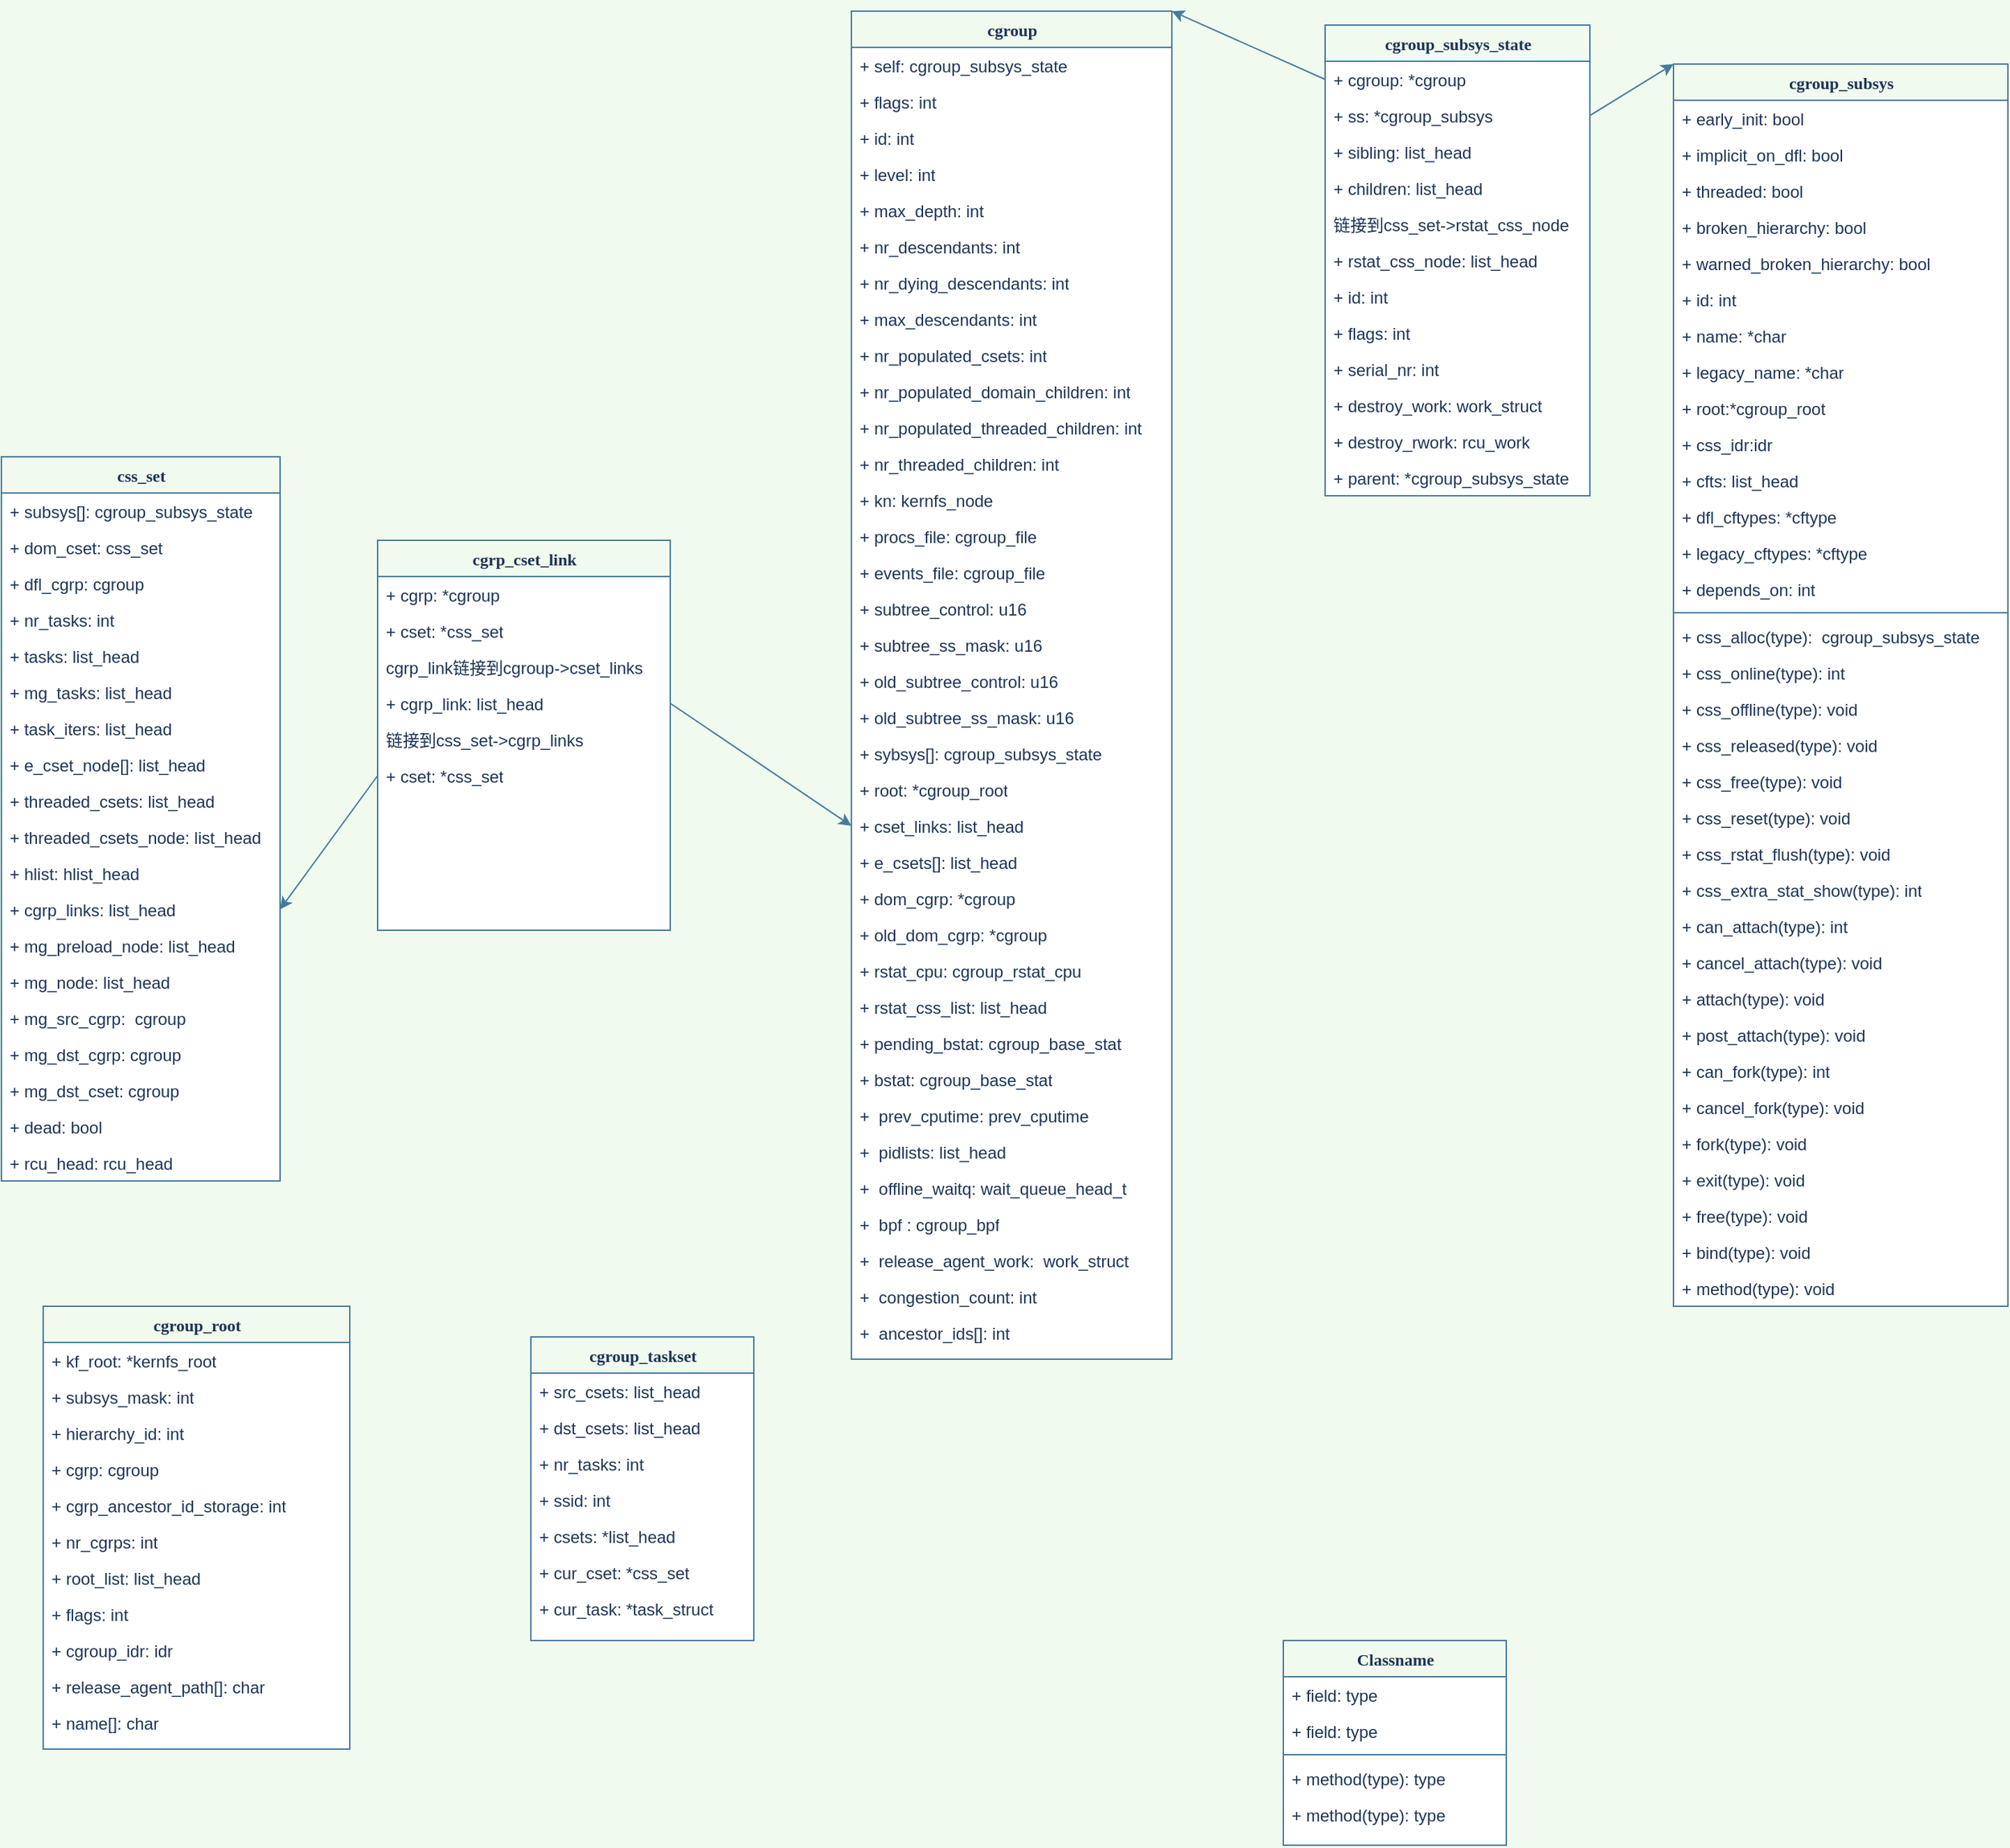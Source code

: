 <mxfile version="14.4.3" type="device"><diagram name="cgroups" id="9f46799a-70d6-7492-0946-bef42562c5a5"><mxGraphModel dx="1024" dy="1952" grid="1" gridSize="10" guides="1" tooltips="1" connect="1" arrows="1" fold="1" page="1" pageScale="1" pageWidth="1100" pageHeight="850" background="#F1FAEE" math="0" shadow="0"><root><mxCell id="0"/><mxCell id="1" parent="0"/><mxCell id="78961159f06e98e8-17" value="css_set" style="swimlane;html=1;fontStyle=1;align=center;verticalAlign=top;childLayout=stackLayout;horizontal=1;startSize=26;horizontalStack=0;resizeParent=1;resizeLast=0;collapsible=1;marginBottom=0;swimlaneFillColor=#ffffff;rounded=0;shadow=0;comic=0;labelBackgroundColor=none;strokeWidth=1;fillColor=none;fontFamily=Verdana;fontSize=12;strokeColor=#457B9D;fontColor=#1D3557;" parent="1" vertex="1"><mxGeometry x="70" y="-240" width="200" height="520" as="geometry"/></mxCell><mxCell id="78961159f06e98e8-21" value="+ subsys[]:&amp;nbsp;cgroup_subsys_state" style="text;html=1;strokeColor=none;fillColor=none;align=left;verticalAlign=top;spacingLeft=4;spacingRight=4;whiteSpace=wrap;overflow=hidden;rotatable=0;points=[[0,0.5],[1,0.5]];portConstraint=eastwest;fontColor=#1D3557;" parent="78961159f06e98e8-17" vertex="1"><mxGeometry y="26" width="200" height="26" as="geometry"/></mxCell><mxCell id="78961159f06e98e8-23" value="+ dom_cset:&amp;nbsp;css_set" style="text;html=1;strokeColor=none;fillColor=none;align=left;verticalAlign=top;spacingLeft=4;spacingRight=4;whiteSpace=wrap;overflow=hidden;rotatable=0;points=[[0,0.5],[1,0.5]];portConstraint=eastwest;fontColor=#1D3557;" parent="78961159f06e98e8-17" vertex="1"><mxGeometry y="52" width="200" height="26" as="geometry"/></mxCell><mxCell id="78961159f06e98e8-25" value="+ dfl_cgrp: cgroup" style="text;html=1;strokeColor=none;fillColor=none;align=left;verticalAlign=top;spacingLeft=4;spacingRight=4;whiteSpace=wrap;overflow=hidden;rotatable=0;points=[[0,0.5],[1,0.5]];portConstraint=eastwest;fontColor=#1D3557;" parent="78961159f06e98e8-17" vertex="1"><mxGeometry y="78" width="200" height="26" as="geometry"/></mxCell><mxCell id="78961159f06e98e8-26" value="+ nr_tasks: int" style="text;html=1;strokeColor=none;fillColor=none;align=left;verticalAlign=top;spacingLeft=4;spacingRight=4;whiteSpace=wrap;overflow=hidden;rotatable=0;points=[[0,0.5],[1,0.5]];portConstraint=eastwest;fontColor=#1D3557;" parent="78961159f06e98e8-17" vertex="1"><mxGeometry y="104" width="200" height="26" as="geometry"/></mxCell><mxCell id="78961159f06e98e8-24" value="+ tasks:&amp;nbsp;list_head" style="text;html=1;strokeColor=none;fillColor=none;align=left;verticalAlign=top;spacingLeft=4;spacingRight=4;whiteSpace=wrap;overflow=hidden;rotatable=0;points=[[0,0.5],[1,0.5]];portConstraint=eastwest;fontColor=#1D3557;" parent="78961159f06e98e8-17" vertex="1"><mxGeometry y="130" width="200" height="26" as="geometry"/></mxCell><mxCell id="POQ8blUNacVQ3_q20IoN-5" value="+ mg_tasks: list_head" style="text;html=1;strokeColor=none;fillColor=none;align=left;verticalAlign=top;spacingLeft=4;spacingRight=4;whiteSpace=wrap;overflow=hidden;rotatable=0;points=[[0,0.5],[1,0.5]];portConstraint=eastwest;fontColor=#1D3557;" parent="78961159f06e98e8-17" vertex="1"><mxGeometry y="156" width="200" height="26" as="geometry"/></mxCell><mxCell id="POQ8blUNacVQ3_q20IoN-6" value="+ task_iters: list_head" style="text;html=1;strokeColor=none;fillColor=none;align=left;verticalAlign=top;spacingLeft=4;spacingRight=4;whiteSpace=wrap;overflow=hidden;rotatable=0;points=[[0,0.5],[1,0.5]];portConstraint=eastwest;fontColor=#1D3557;" parent="78961159f06e98e8-17" vertex="1"><mxGeometry y="182" width="200" height="26" as="geometry"/></mxCell><mxCell id="POQ8blUNacVQ3_q20IoN-7" value="+ e_cset_node[]: list_head" style="text;html=1;strokeColor=none;fillColor=none;align=left;verticalAlign=top;spacingLeft=4;spacingRight=4;whiteSpace=wrap;overflow=hidden;rotatable=0;points=[[0,0.5],[1,0.5]];portConstraint=eastwest;fontColor=#1D3557;" parent="78961159f06e98e8-17" vertex="1"><mxGeometry y="208" width="200" height="26" as="geometry"/></mxCell><mxCell id="POQ8blUNacVQ3_q20IoN-8" value="+ threaded_csets: list_head" style="text;html=1;strokeColor=none;fillColor=none;align=left;verticalAlign=top;spacingLeft=4;spacingRight=4;whiteSpace=wrap;overflow=hidden;rotatable=0;points=[[0,0.5],[1,0.5]];portConstraint=eastwest;fontColor=#1D3557;" parent="78961159f06e98e8-17" vertex="1"><mxGeometry y="234" width="200" height="26" as="geometry"/></mxCell><mxCell id="POQ8blUNacVQ3_q20IoN-9" value="+ threaded_csets_node: list_head" style="text;html=1;strokeColor=none;fillColor=none;align=left;verticalAlign=top;spacingLeft=4;spacingRight=4;whiteSpace=wrap;overflow=hidden;rotatable=0;points=[[0,0.5],[1,0.5]];portConstraint=eastwest;fontColor=#1D3557;" parent="78961159f06e98e8-17" vertex="1"><mxGeometry y="260" width="200" height="26" as="geometry"/></mxCell><mxCell id="POQ8blUNacVQ3_q20IoN-10" value="+ hlist: hlist_head" style="text;html=1;strokeColor=none;fillColor=none;align=left;verticalAlign=top;spacingLeft=4;spacingRight=4;whiteSpace=wrap;overflow=hidden;rotatable=0;points=[[0,0.5],[1,0.5]];portConstraint=eastwest;fontColor=#1D3557;" parent="78961159f06e98e8-17" vertex="1"><mxGeometry y="286" width="200" height="26" as="geometry"/></mxCell><mxCell id="POQ8blUNacVQ3_q20IoN-11" value="+ cgrp_links: list_head" style="text;html=1;strokeColor=none;fillColor=none;align=left;verticalAlign=top;spacingLeft=4;spacingRight=4;whiteSpace=wrap;overflow=hidden;rotatable=0;points=[[0,0.5],[1,0.5]];portConstraint=eastwest;fontColor=#1D3557;" parent="78961159f06e98e8-17" vertex="1"><mxGeometry y="312" width="200" height="26" as="geometry"/></mxCell><mxCell id="POQ8blUNacVQ3_q20IoN-12" value="+ mg_preload_node: list_head" style="text;html=1;strokeColor=none;fillColor=none;align=left;verticalAlign=top;spacingLeft=4;spacingRight=4;whiteSpace=wrap;overflow=hidden;rotatable=0;points=[[0,0.5],[1,0.5]];portConstraint=eastwest;fontColor=#1D3557;" parent="78961159f06e98e8-17" vertex="1"><mxGeometry y="338" width="200" height="26" as="geometry"/></mxCell><mxCell id="POQ8blUNacVQ3_q20IoN-13" value="+ mg_node: list_head" style="text;html=1;strokeColor=none;fillColor=none;align=left;verticalAlign=top;spacingLeft=4;spacingRight=4;whiteSpace=wrap;overflow=hidden;rotatable=0;points=[[0,0.5],[1,0.5]];portConstraint=eastwest;fontColor=#1D3557;" parent="78961159f06e98e8-17" vertex="1"><mxGeometry y="364" width="200" height="26" as="geometry"/></mxCell><mxCell id="POQ8blUNacVQ3_q20IoN-14" value="+ mg_src_cgrp:&amp;nbsp; cgroup" style="text;html=1;strokeColor=none;fillColor=none;align=left;verticalAlign=top;spacingLeft=4;spacingRight=4;whiteSpace=wrap;overflow=hidden;rotatable=0;points=[[0,0.5],[1,0.5]];portConstraint=eastwest;fontColor=#1D3557;" parent="78961159f06e98e8-17" vertex="1"><mxGeometry y="390" width="200" height="26" as="geometry"/></mxCell><mxCell id="POQ8blUNacVQ3_q20IoN-15" value="+ mg_dst_cgrp: cgroup" style="text;html=1;strokeColor=none;fillColor=none;align=left;verticalAlign=top;spacingLeft=4;spacingRight=4;whiteSpace=wrap;overflow=hidden;rotatable=0;points=[[0,0.5],[1,0.5]];portConstraint=eastwest;fontColor=#1D3557;" parent="78961159f06e98e8-17" vertex="1"><mxGeometry y="416" width="200" height="26" as="geometry"/></mxCell><mxCell id="POQ8blUNacVQ3_q20IoN-16" value="+ mg_dst_cset: cgroup" style="text;html=1;strokeColor=none;fillColor=none;align=left;verticalAlign=top;spacingLeft=4;spacingRight=4;whiteSpace=wrap;overflow=hidden;rotatable=0;points=[[0,0.5],[1,0.5]];portConstraint=eastwest;fontColor=#1D3557;" parent="78961159f06e98e8-17" vertex="1"><mxGeometry y="442" width="200" height="26" as="geometry"/></mxCell><mxCell id="POQ8blUNacVQ3_q20IoN-17" value="+ dead: bool" style="text;html=1;strokeColor=none;fillColor=none;align=left;verticalAlign=top;spacingLeft=4;spacingRight=4;whiteSpace=wrap;overflow=hidden;rotatable=0;points=[[0,0.5],[1,0.5]];portConstraint=eastwest;fontColor=#1D3557;" parent="78961159f06e98e8-17" vertex="1"><mxGeometry y="468" width="200" height="26" as="geometry"/></mxCell><mxCell id="POQ8blUNacVQ3_q20IoN-18" value="+ rcu_head: rcu_head" style="text;html=1;strokeColor=none;fillColor=none;align=left;verticalAlign=top;spacingLeft=4;spacingRight=4;whiteSpace=wrap;overflow=hidden;rotatable=0;points=[[0,0.5],[1,0.5]];portConstraint=eastwest;fontColor=#1D3557;" parent="78961159f06e98e8-17" vertex="1"><mxGeometry y="494" width="200" height="26" as="geometry"/></mxCell><mxCell id="78961159f06e98e8-30" value="cgroup_subsys_state" style="swimlane;html=1;fontStyle=1;align=center;verticalAlign=top;childLayout=stackLayout;horizontal=1;startSize=26;horizontalStack=0;resizeParent=1;resizeLast=0;collapsible=1;marginBottom=0;swimlaneFillColor=#ffffff;rounded=0;shadow=0;comic=0;labelBackgroundColor=none;strokeWidth=1;fillColor=none;fontFamily=Verdana;fontSize=12;strokeColor=#457B9D;fontColor=#1D3557;" parent="1" vertex="1"><mxGeometry x="1020" y="-550" width="190" height="338" as="geometry"/></mxCell><mxCell id="78961159f06e98e8-31" value="+ cgroup: *cgroup" style="text;html=1;strokeColor=none;fillColor=none;align=left;verticalAlign=top;spacingLeft=4;spacingRight=4;whiteSpace=wrap;overflow=hidden;rotatable=0;points=[[0,0.5],[1,0.5]];portConstraint=eastwest;fontColor=#1D3557;" parent="78961159f06e98e8-30" vertex="1"><mxGeometry y="26" width="190" height="26" as="geometry"/></mxCell><mxCell id="78961159f06e98e8-32" value="+ ss: *cgroup_subsys" style="text;html=1;strokeColor=none;fillColor=none;align=left;verticalAlign=top;spacingLeft=4;spacingRight=4;whiteSpace=wrap;overflow=hidden;rotatable=0;points=[[0,0.5],[1,0.5]];portConstraint=eastwest;fontColor=#1D3557;" parent="78961159f06e98e8-30" vertex="1"><mxGeometry y="52" width="190" height="26" as="geometry"/></mxCell><mxCell id="78961159f06e98e8-33" value="+ sibling: list_head" style="text;html=1;strokeColor=none;fillColor=none;align=left;verticalAlign=top;spacingLeft=4;spacingRight=4;whiteSpace=wrap;overflow=hidden;rotatable=0;points=[[0,0.5],[1,0.5]];portConstraint=eastwest;fontColor=#1D3557;" parent="78961159f06e98e8-30" vertex="1"><mxGeometry y="78" width="190" height="26" as="geometry"/></mxCell><mxCell id="78961159f06e98e8-34" value="+ children: list_head" style="text;html=1;strokeColor=none;fillColor=none;align=left;verticalAlign=top;spacingLeft=4;spacingRight=4;whiteSpace=wrap;overflow=hidden;rotatable=0;points=[[0,0.5],[1,0.5]];portConstraint=eastwest;fontColor=#1D3557;" parent="78961159f06e98e8-30" vertex="1"><mxGeometry y="104" width="190" height="26" as="geometry"/></mxCell><mxCell id="fDhlZlQKcoUXKdrNizCR-11" value="链接到css_set-&amp;gt;rstat_css_node" style="text;html=1;strokeColor=none;fillColor=none;align=left;verticalAlign=top;spacingLeft=4;spacingRight=4;whiteSpace=wrap;overflow=hidden;rotatable=0;points=[[0,0.5],[1,0.5]];portConstraint=eastwest;fontColor=#1D3557;" parent="78961159f06e98e8-30" vertex="1"><mxGeometry y="130" width="190" height="26" as="geometry"/></mxCell><mxCell id="78961159f06e98e8-36" value="+ rstat_css_node: list_head" style="text;html=1;strokeColor=none;fillColor=none;align=left;verticalAlign=top;spacingLeft=4;spacingRight=4;whiteSpace=wrap;overflow=hidden;rotatable=0;points=[[0,0.5],[1,0.5]];portConstraint=eastwest;fontColor=#1D3557;" parent="78961159f06e98e8-30" vertex="1"><mxGeometry y="156" width="190" height="26" as="geometry"/></mxCell><mxCell id="78961159f06e98e8-37" value="+ id: int" style="text;html=1;strokeColor=none;fillColor=none;align=left;verticalAlign=top;spacingLeft=4;spacingRight=4;whiteSpace=wrap;overflow=hidden;rotatable=0;points=[[0,0.5],[1,0.5]];portConstraint=eastwest;fontColor=#1D3557;" parent="78961159f06e98e8-30" vertex="1"><mxGeometry y="182" width="190" height="26" as="geometry"/></mxCell><mxCell id="POQ8blUNacVQ3_q20IoN-24" value="+ flags: int" style="text;html=1;strokeColor=none;fillColor=none;align=left;verticalAlign=top;spacingLeft=4;spacingRight=4;whiteSpace=wrap;overflow=hidden;rotatable=0;points=[[0,0.5],[1,0.5]];portConstraint=eastwest;fontColor=#1D3557;" parent="78961159f06e98e8-30" vertex="1"><mxGeometry y="208" width="190" height="26" as="geometry"/></mxCell><mxCell id="POQ8blUNacVQ3_q20IoN-25" value="+ serial_nr: int" style="text;html=1;strokeColor=none;fillColor=none;align=left;verticalAlign=top;spacingLeft=4;spacingRight=4;whiteSpace=wrap;overflow=hidden;rotatable=0;points=[[0,0.5],[1,0.5]];portConstraint=eastwest;fontColor=#1D3557;" parent="78961159f06e98e8-30" vertex="1"><mxGeometry y="234" width="190" height="26" as="geometry"/></mxCell><mxCell id="POQ8blUNacVQ3_q20IoN-26" value="+ destroy_work: work_struct" style="text;html=1;strokeColor=none;fillColor=none;align=left;verticalAlign=top;spacingLeft=4;spacingRight=4;whiteSpace=wrap;overflow=hidden;rotatable=0;points=[[0,0.5],[1,0.5]];portConstraint=eastwest;fontColor=#1D3557;" parent="78961159f06e98e8-30" vertex="1"><mxGeometry y="260" width="190" height="26" as="geometry"/></mxCell><mxCell id="POQ8blUNacVQ3_q20IoN-27" value="+ destroy_rwork:&amp;nbsp;rcu_work" style="text;html=1;strokeColor=none;fillColor=none;align=left;verticalAlign=top;spacingLeft=4;spacingRight=4;whiteSpace=wrap;overflow=hidden;rotatable=0;points=[[0,0.5],[1,0.5]];portConstraint=eastwest;fontColor=#1D3557;" parent="78961159f06e98e8-30" vertex="1"><mxGeometry y="286" width="190" height="26" as="geometry"/></mxCell><mxCell id="POQ8blUNacVQ3_q20IoN-28" value="+ parent: *cgroup_subsys_state" style="text;html=1;strokeColor=none;fillColor=none;align=left;verticalAlign=top;spacingLeft=4;spacingRight=4;whiteSpace=wrap;overflow=hidden;rotatable=0;points=[[0,0.5],[1,0.5]];portConstraint=eastwest;fontColor=#1D3557;" parent="78961159f06e98e8-30" vertex="1"><mxGeometry y="312" width="190" height="26" as="geometry"/></mxCell><mxCell id="78961159f06e98e8-43" value="cgrp_cset_link" style="swimlane;html=1;fontStyle=1;align=center;verticalAlign=top;childLayout=stackLayout;horizontal=1;startSize=26;horizontalStack=0;resizeParent=1;resizeLast=0;collapsible=1;marginBottom=0;swimlaneFillColor=#ffffff;rounded=0;shadow=0;comic=0;labelBackgroundColor=none;strokeWidth=1;fillColor=none;fontFamily=Verdana;fontSize=12;strokeColor=#457B9D;fontColor=#1D3557;" parent="1" vertex="1"><mxGeometry x="340" y="-180" width="210" height="280" as="geometry"/></mxCell><mxCell id="78961159f06e98e8-44" value="+ cgrp: *cgroup" style="text;html=1;strokeColor=none;fillColor=none;align=left;verticalAlign=top;spacingLeft=4;spacingRight=4;whiteSpace=wrap;overflow=hidden;rotatable=0;points=[[0,0.5],[1,0.5]];portConstraint=eastwest;fontColor=#1D3557;" parent="78961159f06e98e8-43" vertex="1"><mxGeometry y="26" width="210" height="26" as="geometry"/></mxCell><mxCell id="78961159f06e98e8-45" value="+ cset: *css_set" style="text;html=1;strokeColor=none;fillColor=none;align=left;verticalAlign=top;spacingLeft=4;spacingRight=4;whiteSpace=wrap;overflow=hidden;rotatable=0;points=[[0,0.5],[1,0.5]];portConstraint=eastwest;fontColor=#1D3557;" parent="78961159f06e98e8-43" vertex="1"><mxGeometry y="52" width="210" height="26" as="geometry"/></mxCell><mxCell id="78961159f06e98e8-49" value="cgrp_link链接到cgroup-&amp;gt;cset_links" style="text;html=1;strokeColor=none;fillColor=none;align=left;verticalAlign=top;spacingLeft=4;spacingRight=4;whiteSpace=wrap;overflow=hidden;rotatable=0;points=[[0,0.5],[1,0.5]];portConstraint=eastwest;fontColor=#1D3557;" parent="78961159f06e98e8-43" vertex="1"><mxGeometry y="78" width="210" height="26" as="geometry"/></mxCell><mxCell id="78961159f06e98e8-50" value="+ cgrp_link: list_head" style="text;html=1;strokeColor=none;fillColor=none;align=left;verticalAlign=top;spacingLeft=4;spacingRight=4;whiteSpace=wrap;overflow=hidden;rotatable=0;points=[[0,0.5],[1,0.5]];portConstraint=eastwest;fontColor=#1D3557;" parent="78961159f06e98e8-43" vertex="1"><mxGeometry y="104" width="210" height="26" as="geometry"/></mxCell><mxCell id="fDhlZlQKcoUXKdrNizCR-1" value="链接到css_set-&amp;gt;cgrp_links" style="text;html=1;strokeColor=none;fillColor=none;align=left;verticalAlign=top;spacingLeft=4;spacingRight=4;whiteSpace=wrap;overflow=hidden;rotatable=0;points=[[0,0.5],[1,0.5]];portConstraint=eastwest;fontColor=#1D3557;" parent="78961159f06e98e8-43" vertex="1"><mxGeometry y="130" width="210" height="26" as="geometry"/></mxCell><mxCell id="fDhlZlQKcoUXKdrNizCR-4" value="+ cset: *css_set" style="text;html=1;strokeColor=none;fillColor=none;align=left;verticalAlign=top;spacingLeft=4;spacingRight=4;whiteSpace=wrap;overflow=hidden;rotatable=0;points=[[0,0.5],[1,0.5]];portConstraint=eastwest;fontColor=#1D3557;" parent="78961159f06e98e8-43" vertex="1"><mxGeometry y="156" width="210" height="26" as="geometry"/></mxCell><mxCell id="78961159f06e98e8-56" value="cgroup" style="swimlane;html=1;fontStyle=1;align=center;verticalAlign=top;childLayout=stackLayout;horizontal=1;startSize=26;horizontalStack=0;resizeParent=1;resizeLast=0;collapsible=1;marginBottom=0;swimlaneFillColor=#ffffff;rounded=0;shadow=0;comic=0;labelBackgroundColor=none;strokeWidth=1;fillColor=none;fontFamily=Verdana;fontSize=12;strokeColor=#457B9D;fontColor=#1D3557;" parent="1" vertex="1"><mxGeometry x="680" y="-560" width="230" height="968" as="geometry"/></mxCell><mxCell id="78961159f06e98e8-57" value="+ self:&amp;nbsp;cgroup_subsys_state" style="text;html=1;strokeColor=none;fillColor=none;align=left;verticalAlign=top;spacingLeft=4;spacingRight=4;whiteSpace=wrap;overflow=hidden;rotatable=0;points=[[0,0.5],[1,0.5]];portConstraint=eastwest;fontColor=#1D3557;" parent="78961159f06e98e8-56" vertex="1"><mxGeometry y="26" width="230" height="26" as="geometry"/></mxCell><mxCell id="78961159f06e98e8-58" value="+ flags: int" style="text;html=1;strokeColor=none;fillColor=none;align=left;verticalAlign=top;spacingLeft=4;spacingRight=4;whiteSpace=wrap;overflow=hidden;rotatable=0;points=[[0,0.5],[1,0.5]];portConstraint=eastwest;fontColor=#1D3557;" parent="78961159f06e98e8-56" vertex="1"><mxGeometry y="52" width="230" height="26" as="geometry"/></mxCell><mxCell id="78961159f06e98e8-59" value="+ id: int" style="text;html=1;strokeColor=none;fillColor=none;align=left;verticalAlign=top;spacingLeft=4;spacingRight=4;whiteSpace=wrap;overflow=hidden;rotatable=0;points=[[0,0.5],[1,0.5]];portConstraint=eastwest;fontColor=#1D3557;" parent="78961159f06e98e8-56" vertex="1"><mxGeometry y="78" width="230" height="26" as="geometry"/></mxCell><mxCell id="78961159f06e98e8-60" value="+ level: int" style="text;html=1;strokeColor=none;fillColor=none;align=left;verticalAlign=top;spacingLeft=4;spacingRight=4;whiteSpace=wrap;overflow=hidden;rotatable=0;points=[[0,0.5],[1,0.5]];portConstraint=eastwest;fontColor=#1D3557;" parent="78961159f06e98e8-56" vertex="1"><mxGeometry y="104" width="230" height="26" as="geometry"/></mxCell><mxCell id="78961159f06e98e8-61" value="+ max_depth: int" style="text;html=1;strokeColor=none;fillColor=none;align=left;verticalAlign=top;spacingLeft=4;spacingRight=4;whiteSpace=wrap;overflow=hidden;rotatable=0;points=[[0,0.5],[1,0.5]];portConstraint=eastwest;fontColor=#1D3557;" parent="78961159f06e98e8-56" vertex="1"><mxGeometry y="130" width="230" height="26" as="geometry"/></mxCell><mxCell id="78961159f06e98e8-62" value="+ nr_descendants: int" style="text;html=1;strokeColor=none;fillColor=none;align=left;verticalAlign=top;spacingLeft=4;spacingRight=4;whiteSpace=wrap;overflow=hidden;rotatable=0;points=[[0,0.5],[1,0.5]];portConstraint=eastwest;fontColor=#1D3557;" parent="78961159f06e98e8-56" vertex="1"><mxGeometry y="156" width="230" height="26" as="geometry"/></mxCell><mxCell id="78961159f06e98e8-63" value="+ nr_dying_descendants: int" style="text;html=1;strokeColor=none;fillColor=none;align=left;verticalAlign=top;spacingLeft=4;spacingRight=4;whiteSpace=wrap;overflow=hidden;rotatable=0;points=[[0,0.5],[1,0.5]];portConstraint=eastwest;fontColor=#1D3557;" parent="78961159f06e98e8-56" vertex="1"><mxGeometry y="182" width="230" height="26" as="geometry"/></mxCell><mxCell id="POQ8blUNacVQ3_q20IoN-29" value="+ max_descendants: int" style="text;html=1;strokeColor=none;fillColor=none;align=left;verticalAlign=top;spacingLeft=4;spacingRight=4;whiteSpace=wrap;overflow=hidden;rotatable=0;points=[[0,0.5],[1,0.5]];portConstraint=eastwest;fontColor=#1D3557;" parent="78961159f06e98e8-56" vertex="1"><mxGeometry y="208" width="230" height="26" as="geometry"/></mxCell><mxCell id="POQ8blUNacVQ3_q20IoN-30" value="+ nr_populated_csets: int" style="text;html=1;strokeColor=none;fillColor=none;align=left;verticalAlign=top;spacingLeft=4;spacingRight=4;whiteSpace=wrap;overflow=hidden;rotatable=0;points=[[0,0.5],[1,0.5]];portConstraint=eastwest;fontColor=#1D3557;" parent="78961159f06e98e8-56" vertex="1"><mxGeometry y="234" width="230" height="26" as="geometry"/></mxCell><mxCell id="POQ8blUNacVQ3_q20IoN-31" value="+ nr_populated_domain_children: int" style="text;html=1;strokeColor=none;fillColor=none;align=left;verticalAlign=top;spacingLeft=4;spacingRight=4;whiteSpace=wrap;overflow=hidden;rotatable=0;points=[[0,0.5],[1,0.5]];portConstraint=eastwest;fontColor=#1D3557;" parent="78961159f06e98e8-56" vertex="1"><mxGeometry y="260" width="230" height="26" as="geometry"/></mxCell><mxCell id="POQ8blUNacVQ3_q20IoN-32" value="+ nr_populated_threaded_children: int" style="text;html=1;strokeColor=none;fillColor=none;align=left;verticalAlign=top;spacingLeft=4;spacingRight=4;whiteSpace=wrap;overflow=hidden;rotatable=0;points=[[0,0.5],[1,0.5]];portConstraint=eastwest;fontColor=#1D3557;" parent="78961159f06e98e8-56" vertex="1"><mxGeometry y="286" width="230" height="26" as="geometry"/></mxCell><mxCell id="POQ8blUNacVQ3_q20IoN-33" value="+ nr_threaded_children: int" style="text;html=1;strokeColor=none;fillColor=none;align=left;verticalAlign=top;spacingLeft=4;spacingRight=4;whiteSpace=wrap;overflow=hidden;rotatable=0;points=[[0,0.5],[1,0.5]];portConstraint=eastwest;fontColor=#1D3557;" parent="78961159f06e98e8-56" vertex="1"><mxGeometry y="312" width="230" height="26" as="geometry"/></mxCell><mxCell id="POQ8blUNacVQ3_q20IoN-34" value="+ kn:&amp;nbsp;kernfs_node" style="text;html=1;strokeColor=none;fillColor=none;align=left;verticalAlign=top;spacingLeft=4;spacingRight=4;whiteSpace=wrap;overflow=hidden;rotatable=0;points=[[0,0.5],[1,0.5]];portConstraint=eastwest;fontColor=#1D3557;" parent="78961159f06e98e8-56" vertex="1"><mxGeometry y="338" width="230" height="26" as="geometry"/></mxCell><mxCell id="POQ8blUNacVQ3_q20IoN-35" value="+ procs_file: cgroup_file" style="text;html=1;strokeColor=none;fillColor=none;align=left;verticalAlign=top;spacingLeft=4;spacingRight=4;whiteSpace=wrap;overflow=hidden;rotatable=0;points=[[0,0.5],[1,0.5]];portConstraint=eastwest;fontColor=#1D3557;" parent="78961159f06e98e8-56" vertex="1"><mxGeometry y="364" width="230" height="26" as="geometry"/></mxCell><mxCell id="POQ8blUNacVQ3_q20IoN-36" value="+ events_file: cgroup_file" style="text;html=1;strokeColor=none;fillColor=none;align=left;verticalAlign=top;spacingLeft=4;spacingRight=4;whiteSpace=wrap;overflow=hidden;rotatable=0;points=[[0,0.5],[1,0.5]];portConstraint=eastwest;fontColor=#1D3557;" parent="78961159f06e98e8-56" vertex="1"><mxGeometry y="390" width="230" height="26" as="geometry"/></mxCell><mxCell id="POQ8blUNacVQ3_q20IoN-37" value="+ subtree_control: u16" style="text;html=1;strokeColor=none;fillColor=none;align=left;verticalAlign=top;spacingLeft=4;spacingRight=4;whiteSpace=wrap;overflow=hidden;rotatable=0;points=[[0,0.5],[1,0.5]];portConstraint=eastwest;fontColor=#1D3557;" parent="78961159f06e98e8-56" vertex="1"><mxGeometry y="416" width="230" height="26" as="geometry"/></mxCell><mxCell id="POQ8blUNacVQ3_q20IoN-38" value="+ subtree_ss_mask: u16" style="text;html=1;strokeColor=none;fillColor=none;align=left;verticalAlign=top;spacingLeft=4;spacingRight=4;whiteSpace=wrap;overflow=hidden;rotatable=0;points=[[0,0.5],[1,0.5]];portConstraint=eastwest;fontColor=#1D3557;" parent="78961159f06e98e8-56" vertex="1"><mxGeometry y="442" width="230" height="26" as="geometry"/></mxCell><mxCell id="POQ8blUNacVQ3_q20IoN-39" value="+ old_subtree_control: u16" style="text;html=1;strokeColor=none;fillColor=none;align=left;verticalAlign=top;spacingLeft=4;spacingRight=4;whiteSpace=wrap;overflow=hidden;rotatable=0;points=[[0,0.5],[1,0.5]];portConstraint=eastwest;fontColor=#1D3557;" parent="78961159f06e98e8-56" vertex="1"><mxGeometry y="468" width="230" height="26" as="geometry"/></mxCell><mxCell id="POQ8blUNacVQ3_q20IoN-40" value="+ old_subtree_ss_mask: u16" style="text;html=1;strokeColor=none;fillColor=none;align=left;verticalAlign=top;spacingLeft=4;spacingRight=4;whiteSpace=wrap;overflow=hidden;rotatable=0;points=[[0,0.5],[1,0.5]];portConstraint=eastwest;fontColor=#1D3557;" parent="78961159f06e98e8-56" vertex="1"><mxGeometry y="494" width="230" height="26" as="geometry"/></mxCell><mxCell id="POQ8blUNacVQ3_q20IoN-41" value="+ sybsys[]:&amp;nbsp;cgroup_subsys_state" style="text;html=1;strokeColor=none;fillColor=none;align=left;verticalAlign=top;spacingLeft=4;spacingRight=4;whiteSpace=wrap;overflow=hidden;rotatable=0;points=[[0,0.5],[1,0.5]];portConstraint=eastwest;fontColor=#1D3557;" parent="78961159f06e98e8-56" vertex="1"><mxGeometry y="520" width="230" height="26" as="geometry"/></mxCell><mxCell id="POQ8blUNacVQ3_q20IoN-42" value="+ root: *cgroup_root" style="text;html=1;strokeColor=none;fillColor=none;align=left;verticalAlign=top;spacingLeft=4;spacingRight=4;whiteSpace=wrap;overflow=hidden;rotatable=0;points=[[0,0.5],[1,0.5]];portConstraint=eastwest;fontColor=#1D3557;" parent="78961159f06e98e8-56" vertex="1"><mxGeometry y="546" width="230" height="26" as="geometry"/></mxCell><mxCell id="POQ8blUNacVQ3_q20IoN-43" value="+ cset_links: list_head" style="text;html=1;strokeColor=none;fillColor=none;align=left;verticalAlign=top;spacingLeft=4;spacingRight=4;whiteSpace=wrap;overflow=hidden;rotatable=0;points=[[0,0.5],[1,0.5]];portConstraint=eastwest;fontColor=#1D3557;" parent="78961159f06e98e8-56" vertex="1"><mxGeometry y="572" width="230" height="26" as="geometry"/></mxCell><mxCell id="POQ8blUNacVQ3_q20IoN-44" value="+ e_csets[]: list_head" style="text;html=1;strokeColor=none;fillColor=none;align=left;verticalAlign=top;spacingLeft=4;spacingRight=4;whiteSpace=wrap;overflow=hidden;rotatable=0;points=[[0,0.5],[1,0.5]];portConstraint=eastwest;fontColor=#1D3557;" parent="78961159f06e98e8-56" vertex="1"><mxGeometry y="598" width="230" height="26" as="geometry"/></mxCell><mxCell id="POQ8blUNacVQ3_q20IoN-45" value="+ dom_cgrp: *cgroup" style="text;html=1;strokeColor=none;fillColor=none;align=left;verticalAlign=top;spacingLeft=4;spacingRight=4;whiteSpace=wrap;overflow=hidden;rotatable=0;points=[[0,0.5],[1,0.5]];portConstraint=eastwest;fontColor=#1D3557;" parent="78961159f06e98e8-56" vertex="1"><mxGeometry y="624" width="230" height="26" as="geometry"/></mxCell><mxCell id="POQ8blUNacVQ3_q20IoN-46" value="+ old_dom_cgrp: *cgroup" style="text;html=1;strokeColor=none;fillColor=none;align=left;verticalAlign=top;spacingLeft=4;spacingRight=4;whiteSpace=wrap;overflow=hidden;rotatable=0;points=[[0,0.5],[1,0.5]];portConstraint=eastwest;fontColor=#1D3557;" parent="78961159f06e98e8-56" vertex="1"><mxGeometry y="650" width="230" height="26" as="geometry"/></mxCell><mxCell id="POQ8blUNacVQ3_q20IoN-47" value="+ rstat_cpu:&amp;nbsp;cgroup_rstat_cpu" style="text;html=1;strokeColor=none;fillColor=none;align=left;verticalAlign=top;spacingLeft=4;spacingRight=4;whiteSpace=wrap;overflow=hidden;rotatable=0;points=[[0,0.5],[1,0.5]];portConstraint=eastwest;fontColor=#1D3557;" parent="78961159f06e98e8-56" vertex="1"><mxGeometry y="676" width="230" height="26" as="geometry"/></mxCell><mxCell id="POQ8blUNacVQ3_q20IoN-51" value="+ rstat_css_list: list_head" style="text;html=1;strokeColor=none;fillColor=none;align=left;verticalAlign=top;spacingLeft=4;spacingRight=4;whiteSpace=wrap;overflow=hidden;rotatable=0;points=[[0,0.5],[1,0.5]];portConstraint=eastwest;fontColor=#1D3557;" parent="78961159f06e98e8-56" vertex="1"><mxGeometry y="702" width="230" height="26" as="geometry"/></mxCell><mxCell id="POQ8blUNacVQ3_q20IoN-52" value="+ pending_bstat:&amp;nbsp;cgroup_base_stat" style="text;html=1;strokeColor=none;fillColor=none;align=left;verticalAlign=top;spacingLeft=4;spacingRight=4;whiteSpace=wrap;overflow=hidden;rotatable=0;points=[[0,0.5],[1,0.5]];portConstraint=eastwest;fontColor=#1D3557;" parent="78961159f06e98e8-56" vertex="1"><mxGeometry y="728" width="230" height="26" as="geometry"/></mxCell><mxCell id="POQ8blUNacVQ3_q20IoN-53" value="+ bstat:&amp;nbsp;cgroup_base_stat" style="text;html=1;strokeColor=none;fillColor=none;align=left;verticalAlign=top;spacingLeft=4;spacingRight=4;whiteSpace=wrap;overflow=hidden;rotatable=0;points=[[0,0.5],[1,0.5]];portConstraint=eastwest;fontColor=#1D3557;" parent="78961159f06e98e8-56" vertex="1"><mxGeometry y="754" width="230" height="26" as="geometry"/></mxCell><mxCell id="POQ8blUNacVQ3_q20IoN-54" value="+&amp;nbsp; prev_cputime:&amp;nbsp;prev_cputime&amp;nbsp;" style="text;html=1;strokeColor=none;fillColor=none;align=left;verticalAlign=top;spacingLeft=4;spacingRight=4;whiteSpace=wrap;overflow=hidden;rotatable=0;points=[[0,0.5],[1,0.5]];portConstraint=eastwest;fontColor=#1D3557;" parent="78961159f06e98e8-56" vertex="1"><mxGeometry y="780" width="230" height="26" as="geometry"/></mxCell><mxCell id="POQ8blUNacVQ3_q20IoN-55" value="+&amp;nbsp; pidlists: list_head&amp;nbsp;" style="text;html=1;strokeColor=none;fillColor=none;align=left;verticalAlign=top;spacingLeft=4;spacingRight=4;whiteSpace=wrap;overflow=hidden;rotatable=0;points=[[0,0.5],[1,0.5]];portConstraint=eastwest;fontColor=#1D3557;" parent="78961159f06e98e8-56" vertex="1"><mxGeometry y="806" width="230" height="26" as="geometry"/></mxCell><mxCell id="POQ8blUNacVQ3_q20IoN-56" value="+&amp;nbsp; offline_waitq:&amp;nbsp;wait_queue_head_t" style="text;html=1;strokeColor=none;fillColor=none;align=left;verticalAlign=top;spacingLeft=4;spacingRight=4;whiteSpace=wrap;overflow=hidden;rotatable=0;points=[[0,0.5],[1,0.5]];portConstraint=eastwest;fontColor=#1D3557;" parent="78961159f06e98e8-56" vertex="1"><mxGeometry y="832" width="230" height="26" as="geometry"/></mxCell><mxCell id="POQ8blUNacVQ3_q20IoN-58" value="+&amp;nbsp; bpf :&amp;nbsp;cgroup_bpf" style="text;html=1;strokeColor=none;fillColor=none;align=left;verticalAlign=top;spacingLeft=4;spacingRight=4;whiteSpace=wrap;overflow=hidden;rotatable=0;points=[[0,0.5],[1,0.5]];portConstraint=eastwest;fontColor=#1D3557;" parent="78961159f06e98e8-56" vertex="1"><mxGeometry y="858" width="230" height="26" as="geometry"/></mxCell><mxCell id="POQ8blUNacVQ3_q20IoN-57" value="+&amp;nbsp; release_agent_work:&amp;nbsp;&amp;nbsp;work_struct" style="text;html=1;strokeColor=none;fillColor=none;align=left;verticalAlign=top;spacingLeft=4;spacingRight=4;whiteSpace=wrap;overflow=hidden;rotatable=0;points=[[0,0.5],[1,0.5]];portConstraint=eastwest;fontColor=#1D3557;" parent="78961159f06e98e8-56" vertex="1"><mxGeometry y="884" width="230" height="26" as="geometry"/></mxCell><mxCell id="POQ8blUNacVQ3_q20IoN-59" value="+&amp;nbsp; congestion_count: int" style="text;html=1;strokeColor=none;fillColor=none;align=left;verticalAlign=top;spacingLeft=4;spacingRight=4;whiteSpace=wrap;overflow=hidden;rotatable=0;points=[[0,0.5],[1,0.5]];portConstraint=eastwest;fontColor=#1D3557;" parent="78961159f06e98e8-56" vertex="1"><mxGeometry y="910" width="230" height="26" as="geometry"/></mxCell><mxCell id="POQ8blUNacVQ3_q20IoN-60" value="+&amp;nbsp; ancestor_ids[]: int&amp;nbsp;" style="text;html=1;strokeColor=none;fillColor=none;align=left;verticalAlign=top;spacingLeft=4;spacingRight=4;whiteSpace=wrap;overflow=hidden;rotatable=0;points=[[0,0.5],[1,0.5]];portConstraint=eastwest;fontColor=#1D3557;" parent="78961159f06e98e8-56" vertex="1"><mxGeometry y="936" width="230" height="26" as="geometry"/></mxCell><mxCell id="78961159f06e98e8-69" value="cgroup_root" style="swimlane;html=1;fontStyle=1;align=center;verticalAlign=top;childLayout=stackLayout;horizontal=1;startSize=26;horizontalStack=0;resizeParent=1;resizeLast=0;collapsible=1;marginBottom=0;swimlaneFillColor=#ffffff;rounded=0;shadow=0;comic=0;labelBackgroundColor=none;strokeWidth=1;fillColor=none;fontFamily=Verdana;fontSize=12;strokeColor=#457B9D;fontColor=#1D3557;" parent="1" vertex="1"><mxGeometry x="100" y="370" width="220" height="318" as="geometry"/></mxCell><mxCell id="78961159f06e98e8-70" value="+ kf_root: *kernfs_root" style="text;html=1;strokeColor=none;fillColor=none;align=left;verticalAlign=top;spacingLeft=4;spacingRight=4;whiteSpace=wrap;overflow=hidden;rotatable=0;points=[[0,0.5],[1,0.5]];portConstraint=eastwest;fontColor=#1D3557;" parent="78961159f06e98e8-69" vertex="1"><mxGeometry y="26" width="220" height="26" as="geometry"/></mxCell><mxCell id="78961159f06e98e8-71" value="+ subsys_mask: int" style="text;html=1;strokeColor=none;fillColor=none;align=left;verticalAlign=top;spacingLeft=4;spacingRight=4;whiteSpace=wrap;overflow=hidden;rotatable=0;points=[[0,0.5],[1,0.5]];portConstraint=eastwest;fontColor=#1D3557;" parent="78961159f06e98e8-69" vertex="1"><mxGeometry y="52" width="220" height="26" as="geometry"/></mxCell><mxCell id="78961159f06e98e8-72" value="+ hierarchy_id: int" style="text;html=1;strokeColor=none;fillColor=none;align=left;verticalAlign=top;spacingLeft=4;spacingRight=4;whiteSpace=wrap;overflow=hidden;rotatable=0;points=[[0,0.5],[1,0.5]];portConstraint=eastwest;fontColor=#1D3557;" parent="78961159f06e98e8-69" vertex="1"><mxGeometry y="78" width="220" height="26" as="geometry"/></mxCell><mxCell id="78961159f06e98e8-74" value="+ cgrp:&amp;nbsp;cgroup" style="text;html=1;strokeColor=none;fillColor=none;align=left;verticalAlign=top;spacingLeft=4;spacingRight=4;whiteSpace=wrap;overflow=hidden;rotatable=0;points=[[0,0.5],[1,0.5]];portConstraint=eastwest;fontColor=#1D3557;" parent="78961159f06e98e8-69" vertex="1"><mxGeometry y="104" width="220" height="26" as="geometry"/></mxCell><mxCell id="78961159f06e98e8-75" value="+ cgrp_ancestor_id_storage: int" style="text;html=1;strokeColor=none;fillColor=none;align=left;verticalAlign=top;spacingLeft=4;spacingRight=4;whiteSpace=wrap;overflow=hidden;rotatable=0;points=[[0,0.5],[1,0.5]];portConstraint=eastwest;fontColor=#1D3557;" parent="78961159f06e98e8-69" vertex="1"><mxGeometry y="130" width="220" height="26" as="geometry"/></mxCell><mxCell id="78961159f06e98e8-76" value="+ nr_cgrps: int" style="text;html=1;strokeColor=none;fillColor=none;align=left;verticalAlign=top;spacingLeft=4;spacingRight=4;whiteSpace=wrap;overflow=hidden;rotatable=0;points=[[0,0.5],[1,0.5]];portConstraint=eastwest;fontColor=#1D3557;" parent="78961159f06e98e8-69" vertex="1"><mxGeometry y="156" width="220" height="26" as="geometry"/></mxCell><mxCell id="POQ8blUNacVQ3_q20IoN-62" value="+ root_list: list_head" style="text;html=1;strokeColor=none;fillColor=none;align=left;verticalAlign=top;spacingLeft=4;spacingRight=4;whiteSpace=wrap;overflow=hidden;rotatable=0;points=[[0,0.5],[1,0.5]];portConstraint=eastwest;fontColor=#1D3557;" parent="78961159f06e98e8-69" vertex="1"><mxGeometry y="182" width="220" height="26" as="geometry"/></mxCell><mxCell id="POQ8blUNacVQ3_q20IoN-63" value="+ flags: int" style="text;html=1;strokeColor=none;fillColor=none;align=left;verticalAlign=top;spacingLeft=4;spacingRight=4;whiteSpace=wrap;overflow=hidden;rotatable=0;points=[[0,0.5],[1,0.5]];portConstraint=eastwest;fontColor=#1D3557;" parent="78961159f06e98e8-69" vertex="1"><mxGeometry y="208" width="220" height="26" as="geometry"/></mxCell><mxCell id="POQ8blUNacVQ3_q20IoN-64" value="+ cgroup_idr: idr" style="text;html=1;strokeColor=none;fillColor=none;align=left;verticalAlign=top;spacingLeft=4;spacingRight=4;whiteSpace=wrap;overflow=hidden;rotatable=0;points=[[0,0.5],[1,0.5]];portConstraint=eastwest;fontColor=#1D3557;" parent="78961159f06e98e8-69" vertex="1"><mxGeometry y="234" width="220" height="26" as="geometry"/></mxCell><mxCell id="POQ8blUNacVQ3_q20IoN-65" value="+ release_agent_path[]: char" style="text;html=1;strokeColor=none;fillColor=none;align=left;verticalAlign=top;spacingLeft=4;spacingRight=4;whiteSpace=wrap;overflow=hidden;rotatable=0;points=[[0,0.5],[1,0.5]];portConstraint=eastwest;fontColor=#1D3557;" parent="78961159f06e98e8-69" vertex="1"><mxGeometry y="260" width="220" height="26" as="geometry"/></mxCell><mxCell id="POQ8blUNacVQ3_q20IoN-66" value="+ name[]: char" style="text;html=1;strokeColor=none;fillColor=none;align=left;verticalAlign=top;spacingLeft=4;spacingRight=4;whiteSpace=wrap;overflow=hidden;rotatable=0;points=[[0,0.5],[1,0.5]];portConstraint=eastwest;fontColor=#1D3557;" parent="78961159f06e98e8-69" vertex="1"><mxGeometry y="286" width="220" height="26" as="geometry"/></mxCell><mxCell id="78961159f06e98e8-82" value="cgroup_subsys" style="swimlane;html=1;fontStyle=1;align=center;verticalAlign=top;childLayout=stackLayout;horizontal=1;startSize=26;horizontalStack=0;resizeParent=1;resizeLast=0;collapsible=1;marginBottom=0;swimlaneFillColor=#ffffff;rounded=0;shadow=0;comic=0;labelBackgroundColor=none;strokeWidth=1;fillColor=none;fontFamily=Verdana;fontSize=12;strokeColor=#457B9D;fontColor=#1D3557;" parent="1" vertex="1"><mxGeometry x="1270" y="-522" width="240" height="892" as="geometry"><mxRectangle x="950" y="400" width="130" height="26" as="alternateBounds"/></mxGeometry></mxCell><mxCell id="78961159f06e98e8-83" value="+ early_init: bool" style="text;html=1;strokeColor=none;fillColor=none;align=left;verticalAlign=top;spacingLeft=4;spacingRight=4;whiteSpace=wrap;overflow=hidden;rotatable=0;points=[[0,0.5],[1,0.5]];portConstraint=eastwest;fontColor=#1D3557;" parent="78961159f06e98e8-82" vertex="1"><mxGeometry y="26" width="240" height="26" as="geometry"/></mxCell><mxCell id="78961159f06e98e8-84" value="+ implicit_on_dfl: bool" style="text;html=1;strokeColor=none;fillColor=none;align=left;verticalAlign=top;spacingLeft=4;spacingRight=4;whiteSpace=wrap;overflow=hidden;rotatable=0;points=[[0,0.5],[1,0.5]];portConstraint=eastwest;fontColor=#1D3557;" parent="78961159f06e98e8-82" vertex="1"><mxGeometry y="52" width="240" height="26" as="geometry"/></mxCell><mxCell id="78961159f06e98e8-85" value="+ threaded: bool" style="text;html=1;strokeColor=none;fillColor=none;align=left;verticalAlign=top;spacingLeft=4;spacingRight=4;whiteSpace=wrap;overflow=hidden;rotatable=0;points=[[0,0.5],[1,0.5]];portConstraint=eastwest;fontColor=#1D3557;" parent="78961159f06e98e8-82" vertex="1"><mxGeometry y="78" width="240" height="26" as="geometry"/></mxCell><mxCell id="78961159f06e98e8-86" value="+ broken_hierarchy: bool" style="text;html=1;strokeColor=none;fillColor=none;align=left;verticalAlign=top;spacingLeft=4;spacingRight=4;whiteSpace=wrap;overflow=hidden;rotatable=0;points=[[0,0.5],[1,0.5]];portConstraint=eastwest;fontColor=#1D3557;" parent="78961159f06e98e8-82" vertex="1"><mxGeometry y="104" width="240" height="26" as="geometry"/></mxCell><mxCell id="78961159f06e98e8-87" value="+ warned_broken_hierarchy: bool" style="text;html=1;strokeColor=none;fillColor=none;align=left;verticalAlign=top;spacingLeft=4;spacingRight=4;whiteSpace=wrap;overflow=hidden;rotatable=0;points=[[0,0.5],[1,0.5]];portConstraint=eastwest;fontColor=#1D3557;" parent="78961159f06e98e8-82" vertex="1"><mxGeometry y="130" width="240" height="26" as="geometry"/></mxCell><mxCell id="78961159f06e98e8-88" value="+ id: int" style="text;html=1;strokeColor=none;fillColor=none;align=left;verticalAlign=top;spacingLeft=4;spacingRight=4;whiteSpace=wrap;overflow=hidden;rotatable=0;points=[[0,0.5],[1,0.5]];portConstraint=eastwest;fontColor=#1D3557;" parent="78961159f06e98e8-82" vertex="1"><mxGeometry y="156" width="240" height="26" as="geometry"/></mxCell><mxCell id="78961159f06e98e8-89" value="+ name: *char" style="text;html=1;strokeColor=none;fillColor=none;align=left;verticalAlign=top;spacingLeft=4;spacingRight=4;whiteSpace=wrap;overflow=hidden;rotatable=0;points=[[0,0.5],[1,0.5]];portConstraint=eastwest;fontColor=#1D3557;" parent="78961159f06e98e8-82" vertex="1"><mxGeometry y="182" width="240" height="26" as="geometry"/></mxCell><mxCell id="POQ8blUNacVQ3_q20IoN-85" value="+ legacy_name: *char" style="text;html=1;strokeColor=none;fillColor=none;align=left;verticalAlign=top;spacingLeft=4;spacingRight=4;whiteSpace=wrap;overflow=hidden;rotatable=0;points=[[0,0.5],[1,0.5]];portConstraint=eastwest;fontColor=#1D3557;" parent="78961159f06e98e8-82" vertex="1"><mxGeometry y="208" width="240" height="26" as="geometry"/></mxCell><mxCell id="POQ8blUNacVQ3_q20IoN-86" value="+ root:*cgroup_root&amp;nbsp;" style="text;html=1;strokeColor=none;fillColor=none;align=left;verticalAlign=top;spacingLeft=4;spacingRight=4;whiteSpace=wrap;overflow=hidden;rotatable=0;points=[[0,0.5],[1,0.5]];portConstraint=eastwest;fontColor=#1D3557;" parent="78961159f06e98e8-82" vertex="1"><mxGeometry y="234" width="240" height="26" as="geometry"/></mxCell><mxCell id="POQ8blUNacVQ3_q20IoN-87" value="+ css_idr:idr&amp;nbsp;" style="text;html=1;strokeColor=none;fillColor=none;align=left;verticalAlign=top;spacingLeft=4;spacingRight=4;whiteSpace=wrap;overflow=hidden;rotatable=0;points=[[0,0.5],[1,0.5]];portConstraint=eastwest;fontColor=#1D3557;" parent="78961159f06e98e8-82" vertex="1"><mxGeometry y="260" width="240" height="26" as="geometry"/></mxCell><mxCell id="POQ8blUNacVQ3_q20IoN-88" value="+ cfts: list_head&amp;nbsp;" style="text;html=1;strokeColor=none;fillColor=none;align=left;verticalAlign=top;spacingLeft=4;spacingRight=4;whiteSpace=wrap;overflow=hidden;rotatable=0;points=[[0,0.5],[1,0.5]];portConstraint=eastwest;fontColor=#1D3557;" parent="78961159f06e98e8-82" vertex="1"><mxGeometry y="286" width="240" height="26" as="geometry"/></mxCell><mxCell id="POQ8blUNacVQ3_q20IoN-89" value="+ dfl_cftypes: *cftype&amp;nbsp;" style="text;html=1;strokeColor=none;fillColor=none;align=left;verticalAlign=top;spacingLeft=4;spacingRight=4;whiteSpace=wrap;overflow=hidden;rotatable=0;points=[[0,0.5],[1,0.5]];portConstraint=eastwest;fontColor=#1D3557;" parent="78961159f06e98e8-82" vertex="1"><mxGeometry y="312" width="240" height="26" as="geometry"/></mxCell><mxCell id="POQ8blUNacVQ3_q20IoN-90" value="+ legacy_cftypes: *cftype&amp;nbsp;" style="text;html=1;strokeColor=none;fillColor=none;align=left;verticalAlign=top;spacingLeft=4;spacingRight=4;whiteSpace=wrap;overflow=hidden;rotatable=0;points=[[0,0.5],[1,0.5]];portConstraint=eastwest;fontColor=#1D3557;" parent="78961159f06e98e8-82" vertex="1"><mxGeometry y="338" width="240" height="26" as="geometry"/></mxCell><mxCell id="POQ8blUNacVQ3_q20IoN-91" value="+ depends_on: int&amp;nbsp;" style="text;html=1;strokeColor=none;fillColor=none;align=left;verticalAlign=top;spacingLeft=4;spacingRight=4;whiteSpace=wrap;overflow=hidden;rotatable=0;points=[[0,0.5],[1,0.5]];portConstraint=eastwest;fontColor=#1D3557;" parent="78961159f06e98e8-82" vertex="1"><mxGeometry y="364" width="240" height="26" as="geometry"/></mxCell><mxCell id="POQ8blUNacVQ3_q20IoN-94" value="" style="line;html=1;strokeWidth=1;fillColor=none;align=left;verticalAlign=middle;spacingTop=-1;spacingLeft=3;spacingRight=3;rotatable=0;labelPosition=right;points=[];portConstraint=eastwest;strokeColor=#457B9D;fontColor=#1D3557;labelBackgroundColor=#F1FAEE;" parent="78961159f06e98e8-82" vertex="1"><mxGeometry y="390" width="240" height="8" as="geometry"/></mxCell><mxCell id="POQ8blUNacVQ3_q20IoN-96" value="+ css_alloc(type):&amp;nbsp;&amp;nbsp;cgroup_subsys_state" style="text;html=1;strokeColor=none;fillColor=none;align=left;verticalAlign=top;spacingLeft=4;spacingRight=4;whiteSpace=wrap;overflow=hidden;rotatable=0;points=[[0,0.5],[1,0.5]];portConstraint=eastwest;fontColor=#1D3557;" parent="78961159f06e98e8-82" vertex="1"><mxGeometry y="398" width="240" height="26" as="geometry"/></mxCell><mxCell id="POQ8blUNacVQ3_q20IoN-97" value="+ css_online(type): int" style="text;html=1;strokeColor=none;fillColor=none;align=left;verticalAlign=top;spacingLeft=4;spacingRight=4;whiteSpace=wrap;overflow=hidden;rotatable=0;points=[[0,0.5],[1,0.5]];portConstraint=eastwest;fontColor=#1D3557;" parent="78961159f06e98e8-82" vertex="1"><mxGeometry y="424" width="240" height="26" as="geometry"/></mxCell><mxCell id="POQ8blUNacVQ3_q20IoN-98" value="+ css_offline(type): void" style="text;html=1;strokeColor=none;fillColor=none;align=left;verticalAlign=top;spacingLeft=4;spacingRight=4;whiteSpace=wrap;overflow=hidden;rotatable=0;points=[[0,0.5],[1,0.5]];portConstraint=eastwest;fontColor=#1D3557;" parent="78961159f06e98e8-82" vertex="1"><mxGeometry y="450" width="240" height="26" as="geometry"/></mxCell><mxCell id="POQ8blUNacVQ3_q20IoN-99" value="+ css_released(type): void" style="text;html=1;strokeColor=none;fillColor=none;align=left;verticalAlign=top;spacingLeft=4;spacingRight=4;whiteSpace=wrap;overflow=hidden;rotatable=0;points=[[0,0.5],[1,0.5]];portConstraint=eastwest;fontColor=#1D3557;" parent="78961159f06e98e8-82" vertex="1"><mxGeometry y="476" width="240" height="26" as="geometry"/></mxCell><mxCell id="POQ8blUNacVQ3_q20IoN-100" value="+ css_free(type): void" style="text;html=1;strokeColor=none;fillColor=none;align=left;verticalAlign=top;spacingLeft=4;spacingRight=4;whiteSpace=wrap;overflow=hidden;rotatable=0;points=[[0,0.5],[1,0.5]];portConstraint=eastwest;fontColor=#1D3557;" parent="78961159f06e98e8-82" vertex="1"><mxGeometry y="502" width="240" height="26" as="geometry"/></mxCell><mxCell id="POQ8blUNacVQ3_q20IoN-101" value="+ css_reset(type): void" style="text;html=1;strokeColor=none;fillColor=none;align=left;verticalAlign=top;spacingLeft=4;spacingRight=4;whiteSpace=wrap;overflow=hidden;rotatable=0;points=[[0,0.5],[1,0.5]];portConstraint=eastwest;fontColor=#1D3557;" parent="78961159f06e98e8-82" vertex="1"><mxGeometry y="528" width="240" height="26" as="geometry"/></mxCell><mxCell id="POQ8blUNacVQ3_q20IoN-102" value="+ css_rstat_flush(type): void" style="text;html=1;strokeColor=none;fillColor=none;align=left;verticalAlign=top;spacingLeft=4;spacingRight=4;whiteSpace=wrap;overflow=hidden;rotatable=0;points=[[0,0.5],[1,0.5]];portConstraint=eastwest;fontColor=#1D3557;" parent="78961159f06e98e8-82" vertex="1"><mxGeometry y="554" width="240" height="26" as="geometry"/></mxCell><mxCell id="POQ8blUNacVQ3_q20IoN-103" value="+ css_extra_stat_show(type): int" style="text;html=1;strokeColor=none;fillColor=none;align=left;verticalAlign=top;spacingLeft=4;spacingRight=4;whiteSpace=wrap;overflow=hidden;rotatable=0;points=[[0,0.5],[1,0.5]];portConstraint=eastwest;fontColor=#1D3557;" parent="78961159f06e98e8-82" vertex="1"><mxGeometry y="580" width="240" height="26" as="geometry"/></mxCell><mxCell id="POQ8blUNacVQ3_q20IoN-104" value="+ can_attach(type): int" style="text;html=1;strokeColor=none;fillColor=none;align=left;verticalAlign=top;spacingLeft=4;spacingRight=4;whiteSpace=wrap;overflow=hidden;rotatable=0;points=[[0,0.5],[1,0.5]];portConstraint=eastwest;fontColor=#1D3557;" parent="78961159f06e98e8-82" vertex="1"><mxGeometry y="606" width="240" height="26" as="geometry"/></mxCell><mxCell id="POQ8blUNacVQ3_q20IoN-105" value="+ cancel_attach(type): void" style="text;html=1;strokeColor=none;fillColor=none;align=left;verticalAlign=top;spacingLeft=4;spacingRight=4;whiteSpace=wrap;overflow=hidden;rotatable=0;points=[[0,0.5],[1,0.5]];portConstraint=eastwest;fontColor=#1D3557;" parent="78961159f06e98e8-82" vertex="1"><mxGeometry y="632" width="240" height="26" as="geometry"/></mxCell><mxCell id="POQ8blUNacVQ3_q20IoN-106" value="+ attach(type): void" style="text;html=1;strokeColor=none;fillColor=none;align=left;verticalAlign=top;spacingLeft=4;spacingRight=4;whiteSpace=wrap;overflow=hidden;rotatable=0;points=[[0,0.5],[1,0.5]];portConstraint=eastwest;fontColor=#1D3557;" parent="78961159f06e98e8-82" vertex="1"><mxGeometry y="658" width="240" height="26" as="geometry"/></mxCell><mxCell id="POQ8blUNacVQ3_q20IoN-107" value="+ post_attach(type): void" style="text;html=1;strokeColor=none;fillColor=none;align=left;verticalAlign=top;spacingLeft=4;spacingRight=4;whiteSpace=wrap;overflow=hidden;rotatable=0;points=[[0,0.5],[1,0.5]];portConstraint=eastwest;fontColor=#1D3557;" parent="78961159f06e98e8-82" vertex="1"><mxGeometry y="684" width="240" height="26" as="geometry"/></mxCell><mxCell id="POQ8blUNacVQ3_q20IoN-108" value="+ can_fork(type): int" style="text;html=1;strokeColor=none;fillColor=none;align=left;verticalAlign=top;spacingLeft=4;spacingRight=4;whiteSpace=wrap;overflow=hidden;rotatable=0;points=[[0,0.5],[1,0.5]];portConstraint=eastwest;fontColor=#1D3557;" parent="78961159f06e98e8-82" vertex="1"><mxGeometry y="710" width="240" height="26" as="geometry"/></mxCell><mxCell id="POQ8blUNacVQ3_q20IoN-109" value="+ cancel_fork(type): void" style="text;html=1;strokeColor=none;fillColor=none;align=left;verticalAlign=top;spacingLeft=4;spacingRight=4;whiteSpace=wrap;overflow=hidden;rotatable=0;points=[[0,0.5],[1,0.5]];portConstraint=eastwest;fontColor=#1D3557;" parent="78961159f06e98e8-82" vertex="1"><mxGeometry y="736" width="240" height="26" as="geometry"/></mxCell><mxCell id="POQ8blUNacVQ3_q20IoN-110" value="+ fork(type): void" style="text;html=1;strokeColor=none;fillColor=none;align=left;verticalAlign=top;spacingLeft=4;spacingRight=4;whiteSpace=wrap;overflow=hidden;rotatable=0;points=[[0,0.5],[1,0.5]];portConstraint=eastwest;fontColor=#1D3557;" parent="78961159f06e98e8-82" vertex="1"><mxGeometry y="762" width="240" height="26" as="geometry"/></mxCell><mxCell id="POQ8blUNacVQ3_q20IoN-111" value="+ exit(type): void" style="text;html=1;strokeColor=none;fillColor=none;align=left;verticalAlign=top;spacingLeft=4;spacingRight=4;whiteSpace=wrap;overflow=hidden;rotatable=0;points=[[0,0.5],[1,0.5]];portConstraint=eastwest;fontColor=#1D3557;" parent="78961159f06e98e8-82" vertex="1"><mxGeometry y="788" width="240" height="26" as="geometry"/></mxCell><mxCell id="POQ8blUNacVQ3_q20IoN-112" value="+ free(type): void" style="text;html=1;strokeColor=none;fillColor=none;align=left;verticalAlign=top;spacingLeft=4;spacingRight=4;whiteSpace=wrap;overflow=hidden;rotatable=0;points=[[0,0.5],[1,0.5]];portConstraint=eastwest;fontColor=#1D3557;" parent="78961159f06e98e8-82" vertex="1"><mxGeometry y="814" width="240" height="26" as="geometry"/></mxCell><mxCell id="POQ8blUNacVQ3_q20IoN-113" value="+ bind(type): void" style="text;html=1;strokeColor=none;fillColor=none;align=left;verticalAlign=top;spacingLeft=4;spacingRight=4;whiteSpace=wrap;overflow=hidden;rotatable=0;points=[[0,0.5],[1,0.5]];portConstraint=eastwest;fontColor=#1D3557;" parent="78961159f06e98e8-82" vertex="1"><mxGeometry y="840" width="240" height="26" as="geometry"/></mxCell><mxCell id="POQ8blUNacVQ3_q20IoN-114" value="+ method(type): void" style="text;html=1;strokeColor=none;fillColor=none;align=left;verticalAlign=top;spacingLeft=4;spacingRight=4;whiteSpace=wrap;overflow=hidden;rotatable=0;points=[[0,0.5],[1,0.5]];portConstraint=eastwest;fontColor=#1D3557;" parent="78961159f06e98e8-82" vertex="1"><mxGeometry y="866" width="240" height="26" as="geometry"/></mxCell><mxCell id="78961159f06e98e8-95" value="cgroup_taskset" style="swimlane;html=1;fontStyle=1;align=center;verticalAlign=top;childLayout=stackLayout;horizontal=1;startSize=26;horizontalStack=0;resizeParent=1;resizeLast=0;collapsible=1;marginBottom=0;swimlaneFillColor=#ffffff;rounded=0;shadow=0;comic=0;labelBackgroundColor=none;strokeWidth=1;fillColor=none;fontFamily=Verdana;fontSize=12;strokeColor=#457B9D;fontColor=#1D3557;" parent="1" vertex="1"><mxGeometry x="450" y="392" width="160" height="218" as="geometry"/></mxCell><mxCell id="78961159f06e98e8-96" value="+ src_csets: list_head" style="text;html=1;strokeColor=none;fillColor=none;align=left;verticalAlign=top;spacingLeft=4;spacingRight=4;whiteSpace=wrap;overflow=hidden;rotatable=0;points=[[0,0.5],[1,0.5]];portConstraint=eastwest;fontColor=#1D3557;" parent="78961159f06e98e8-95" vertex="1"><mxGeometry y="26" width="160" height="26" as="geometry"/></mxCell><mxCell id="78961159f06e98e8-97" value="+ dst_csets: list_head" style="text;html=1;strokeColor=none;fillColor=none;align=left;verticalAlign=top;spacingLeft=4;spacingRight=4;whiteSpace=wrap;overflow=hidden;rotatable=0;points=[[0,0.5],[1,0.5]];portConstraint=eastwest;fontColor=#1D3557;" parent="78961159f06e98e8-95" vertex="1"><mxGeometry y="52" width="160" height="26" as="geometry"/></mxCell><mxCell id="78961159f06e98e8-98" value="+ nr_tasks: int" style="text;html=1;strokeColor=none;fillColor=none;align=left;verticalAlign=top;spacingLeft=4;spacingRight=4;whiteSpace=wrap;overflow=hidden;rotatable=0;points=[[0,0.5],[1,0.5]];portConstraint=eastwest;fontColor=#1D3557;" parent="78961159f06e98e8-95" vertex="1"><mxGeometry y="78" width="160" height="26" as="geometry"/></mxCell><mxCell id="78961159f06e98e8-102" value="+ ssid: int" style="text;html=1;strokeColor=none;fillColor=none;align=left;verticalAlign=top;spacingLeft=4;spacingRight=4;whiteSpace=wrap;overflow=hidden;rotatable=0;points=[[0,0.5],[1,0.5]];portConstraint=eastwest;fontColor=#1D3557;" parent="78961159f06e98e8-95" vertex="1"><mxGeometry y="104" width="160" height="26" as="geometry"/></mxCell><mxCell id="POQ8blUNacVQ3_q20IoN-116" value="+ csets: *list_head" style="text;html=1;strokeColor=none;fillColor=none;align=left;verticalAlign=top;spacingLeft=4;spacingRight=4;whiteSpace=wrap;overflow=hidden;rotatable=0;points=[[0,0.5],[1,0.5]];portConstraint=eastwest;fontColor=#1D3557;" parent="78961159f06e98e8-95" vertex="1"><mxGeometry y="130" width="160" height="26" as="geometry"/></mxCell><mxCell id="POQ8blUNacVQ3_q20IoN-117" value="+ cur_cset: *css_set" style="text;html=1;strokeColor=none;fillColor=none;align=left;verticalAlign=top;spacingLeft=4;spacingRight=4;whiteSpace=wrap;overflow=hidden;rotatable=0;points=[[0,0.5],[1,0.5]];portConstraint=eastwest;fontColor=#1D3557;" parent="78961159f06e98e8-95" vertex="1"><mxGeometry y="156" width="160" height="26" as="geometry"/></mxCell><mxCell id="POQ8blUNacVQ3_q20IoN-118" value="+ cur_task: *task_struct" style="text;html=1;strokeColor=none;fillColor=none;align=left;verticalAlign=top;spacingLeft=4;spacingRight=4;whiteSpace=wrap;overflow=hidden;rotatable=0;points=[[0,0.5],[1,0.5]];portConstraint=eastwest;fontColor=#1D3557;" parent="78961159f06e98e8-95" vertex="1"><mxGeometry y="182" width="160" height="26" as="geometry"/></mxCell><mxCell id="78961159f06e98e8-108" value="Classname" style="swimlane;html=1;fontStyle=1;align=center;verticalAlign=top;childLayout=stackLayout;horizontal=1;startSize=26;horizontalStack=0;resizeParent=1;resizeLast=0;collapsible=1;marginBottom=0;swimlaneFillColor=#ffffff;rounded=0;shadow=0;comic=0;labelBackgroundColor=none;strokeWidth=1;fillColor=none;fontFamily=Verdana;fontSize=12;strokeColor=#457B9D;fontColor=#1D3557;" parent="1" vertex="1"><mxGeometry x="990" y="610.0" width="160" height="147" as="geometry"/></mxCell><mxCell id="78961159f06e98e8-109" value="+ field: type" style="text;html=1;strokeColor=none;fillColor=none;align=left;verticalAlign=top;spacingLeft=4;spacingRight=4;whiteSpace=wrap;overflow=hidden;rotatable=0;points=[[0,0.5],[1,0.5]];portConstraint=eastwest;fontColor=#1D3557;" parent="78961159f06e98e8-108" vertex="1"><mxGeometry y="26" width="160" height="26" as="geometry"/></mxCell><mxCell id="78961159f06e98e8-110" value="+ field: type" style="text;html=1;strokeColor=none;fillColor=none;align=left;verticalAlign=top;spacingLeft=4;spacingRight=4;whiteSpace=wrap;overflow=hidden;rotatable=0;points=[[0,0.5],[1,0.5]];portConstraint=eastwest;fontColor=#1D3557;" parent="78961159f06e98e8-108" vertex="1"><mxGeometry y="52" width="160" height="26" as="geometry"/></mxCell><mxCell id="78961159f06e98e8-116" value="" style="line;html=1;strokeWidth=1;fillColor=none;align=left;verticalAlign=middle;spacingTop=-1;spacingLeft=3;spacingRight=3;rotatable=0;labelPosition=right;points=[];portConstraint=eastwest;strokeColor=#457B9D;fontColor=#1D3557;labelBackgroundColor=#F1FAEE;" parent="78961159f06e98e8-108" vertex="1"><mxGeometry y="78" width="160" height="8" as="geometry"/></mxCell><mxCell id="78961159f06e98e8-117" value="+ method(type): type" style="text;html=1;strokeColor=none;fillColor=none;align=left;verticalAlign=top;spacingLeft=4;spacingRight=4;whiteSpace=wrap;overflow=hidden;rotatable=0;points=[[0,0.5],[1,0.5]];portConstraint=eastwest;fontColor=#1D3557;" parent="78961159f06e98e8-108" vertex="1"><mxGeometry y="86" width="160" height="26" as="geometry"/></mxCell><mxCell id="78961159f06e98e8-120" value="+ method(type): type" style="text;html=1;strokeColor=none;fillColor=none;align=left;verticalAlign=top;spacingLeft=4;spacingRight=4;whiteSpace=wrap;overflow=hidden;rotatable=0;points=[[0,0.5],[1,0.5]];portConstraint=eastwest;fontColor=#1D3557;" parent="78961159f06e98e8-108" vertex="1"><mxGeometry y="112" width="160" height="26" as="geometry"/></mxCell><mxCell id="fDhlZlQKcoUXKdrNizCR-2" value="" style="endArrow=classic;html=1;entryX=0;entryY=0.5;entryDx=0;entryDy=0;exitX=1;exitY=0.5;exitDx=0;exitDy=0;strokeColor=#457B9D;fontColor=#1D3557;labelBackgroundColor=#F1FAEE;" parent="1" source="78961159f06e98e8-50" target="POQ8blUNacVQ3_q20IoN-43" edge="1"><mxGeometry width="50" height="50" relative="1" as="geometry"><mxPoint x="520" y="-30" as="sourcePoint"/><mxPoint x="570" y="-80" as="targetPoint"/></mxGeometry></mxCell><mxCell id="fDhlZlQKcoUXKdrNizCR-8" value="" style="endArrow=classic;html=1;entryX=1;entryY=0.5;entryDx=0;entryDy=0;exitX=0;exitY=0.5;exitDx=0;exitDy=0;strokeColor=#457B9D;fontColor=#1D3557;labelBackgroundColor=#F1FAEE;" parent="1" source="fDhlZlQKcoUXKdrNizCR-4" target="POQ8blUNacVQ3_q20IoN-11" edge="1"><mxGeometry width="50" height="50" relative="1" as="geometry"><mxPoint x="360" y="30" as="sourcePoint"/><mxPoint x="410" y="-20" as="targetPoint"/></mxGeometry></mxCell><mxCell id="fDhlZlQKcoUXKdrNizCR-9" value="" style="endArrow=classic;html=1;entryX=1;entryY=0;entryDx=0;entryDy=0;exitX=0;exitY=0.5;exitDx=0;exitDy=0;strokeColor=#457B9D;fontColor=#1D3557;labelBackgroundColor=#F1FAEE;" parent="1" source="78961159f06e98e8-31" target="78961159f06e98e8-56" edge="1"><mxGeometry width="50" height="50" relative="1" as="geometry"><mxPoint x="940" y="-470" as="sourcePoint"/><mxPoint x="990" y="-520" as="targetPoint"/></mxGeometry></mxCell><mxCell id="fDhlZlQKcoUXKdrNizCR-10" value="" style="endArrow=classic;html=1;entryX=0;entryY=0;entryDx=0;entryDy=0;exitX=1;exitY=0.5;exitDx=0;exitDy=0;strokeColor=#457B9D;fontColor=#1D3557;labelBackgroundColor=#F1FAEE;" parent="1" source="78961159f06e98e8-32" target="78961159f06e98e8-82" edge="1"><mxGeometry width="50" height="50" relative="1" as="geometry"><mxPoint x="1210" y="-435" as="sourcePoint"/><mxPoint x="1280.711" y="-485" as="targetPoint"/></mxGeometry></mxCell></root></mxGraphModel></diagram></mxfile>